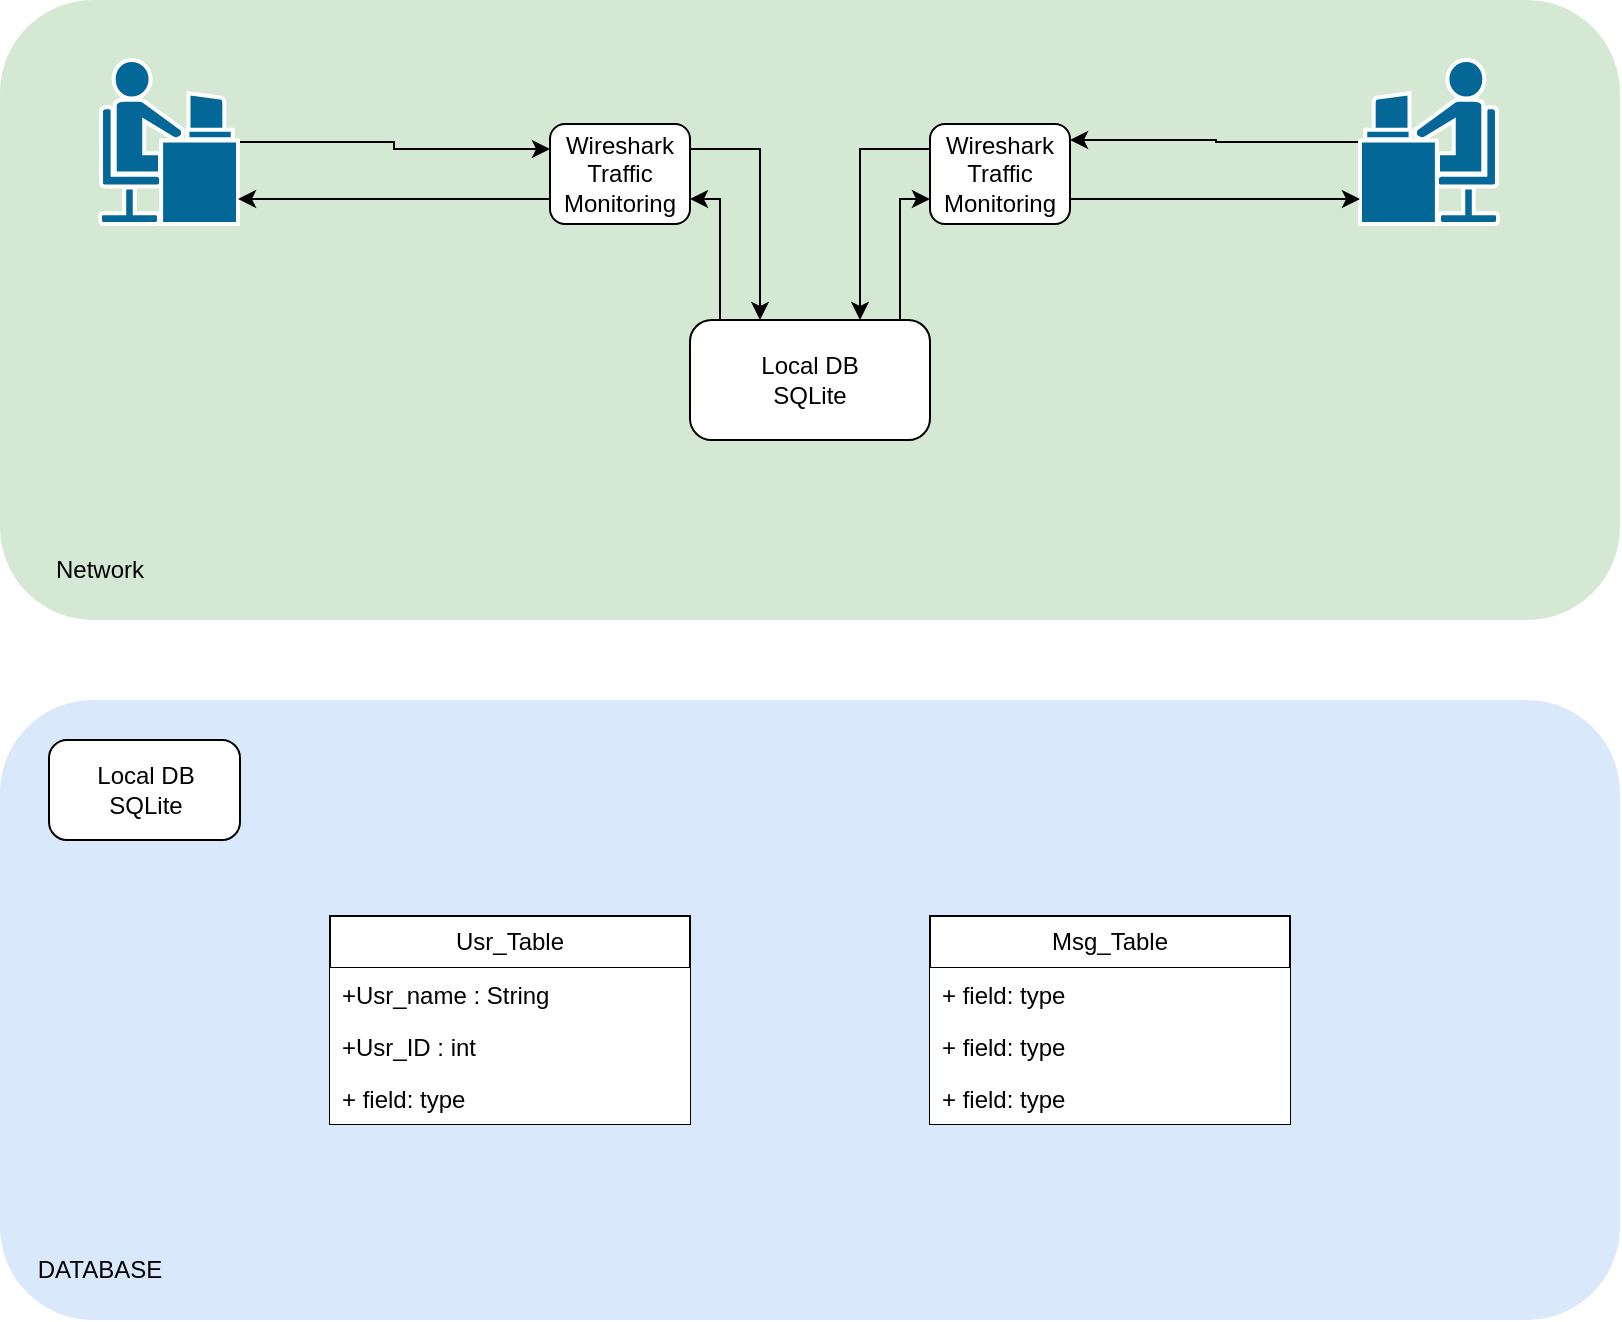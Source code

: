 <mxfile version="28.0.7">
  <diagram name="Page-1" id="tY0acgBZl7y1_lqEba-A">
    <mxGraphModel dx="1248" dy="762" grid="1" gridSize="10" guides="1" tooltips="1" connect="1" arrows="1" fold="1" page="1" pageScale="1" pageWidth="850" pageHeight="1100" math="0" shadow="0">
      <root>
        <mxCell id="0" />
        <mxCell id="1" parent="0" />
        <mxCell id="6jsAId-AfkdS_IAZTBg5-16" value="" style="rounded=1;whiteSpace=wrap;html=1;fillColor=#d5e8d4;strokeColor=none;" vertex="1" parent="1">
          <mxGeometry x="20" y="40" width="810" height="310" as="geometry" />
        </mxCell>
        <mxCell id="6jsAId-AfkdS_IAZTBg5-6" style="edgeStyle=orthogonalEdgeStyle;rounded=0;orthogonalLoop=1;jettySize=auto;html=1;exitX=1;exitY=0.5;exitDx=0;exitDy=0;exitPerimeter=0;entryX=0;entryY=0.25;entryDx=0;entryDy=0;" edge="1" parent="1" source="TKdbyDsrvAXu3UR6191E-2" target="6jsAId-AfkdS_IAZTBg5-3">
          <mxGeometry relative="1" as="geometry" />
        </mxCell>
        <mxCell id="TKdbyDsrvAXu3UR6191E-2" value="" style="shape=mxgraph.cisco.people.androgenous_person;sketch=0;html=1;pointerEvents=1;dashed=0;fillColor=#036897;strokeColor=#ffffff;strokeWidth=2;verticalLabelPosition=bottom;verticalAlign=top;align=center;outlineConnect=0;" parent="1" vertex="1">
          <mxGeometry x="70" y="70" width="69" height="82" as="geometry" />
        </mxCell>
        <mxCell id="6jsAId-AfkdS_IAZTBg5-14" style="edgeStyle=orthogonalEdgeStyle;rounded=0;orthogonalLoop=1;jettySize=auto;html=1;exitX=1;exitY=0.5;exitDx=0;exitDy=0;exitPerimeter=0;" edge="1" parent="1" source="6jsAId-AfkdS_IAZTBg5-1" target="6jsAId-AfkdS_IAZTBg5-5">
          <mxGeometry relative="1" as="geometry">
            <Array as="points">
              <mxPoint x="628" y="111" />
              <mxPoint x="628" y="110" />
            </Array>
          </mxGeometry>
        </mxCell>
        <mxCell id="6jsAId-AfkdS_IAZTBg5-1" value="" style="shape=mxgraph.cisco.people.androgenous_person;sketch=0;html=1;pointerEvents=1;dashed=0;fillColor=#036897;strokeColor=#ffffff;strokeWidth=2;verticalLabelPosition=bottom;verticalAlign=top;align=center;outlineConnect=0;flipH=1;" vertex="1" parent="1">
          <mxGeometry x="700" y="70" width="69" height="82" as="geometry" />
        </mxCell>
        <mxCell id="6jsAId-AfkdS_IAZTBg5-2" value="Local DB&lt;br&gt;SQLite" style="rounded=1;whiteSpace=wrap;html=1;arcSize=18;" vertex="1" parent="1">
          <mxGeometry x="365" y="200" width="120" height="60" as="geometry" />
        </mxCell>
        <mxCell id="6jsAId-AfkdS_IAZTBg5-10" style="edgeStyle=orthogonalEdgeStyle;rounded=0;orthogonalLoop=1;jettySize=auto;html=1;exitX=1;exitY=0.25;exitDx=0;exitDy=0;" edge="1" parent="1" source="6jsAId-AfkdS_IAZTBg5-3" target="6jsAId-AfkdS_IAZTBg5-2">
          <mxGeometry relative="1" as="geometry">
            <Array as="points">
              <mxPoint x="400" y="115" />
            </Array>
          </mxGeometry>
        </mxCell>
        <mxCell id="6jsAId-AfkdS_IAZTBg5-11" style="edgeStyle=orthogonalEdgeStyle;rounded=0;orthogonalLoop=1;jettySize=auto;html=1;exitX=1;exitY=0.75;exitDx=0;exitDy=0;startArrow=classic;startFill=1;endArrow=none;endFill=0;" edge="1" parent="1" source="6jsAId-AfkdS_IAZTBg5-3" target="6jsAId-AfkdS_IAZTBg5-2">
          <mxGeometry relative="1" as="geometry">
            <Array as="points">
              <mxPoint x="380" y="140" />
            </Array>
          </mxGeometry>
        </mxCell>
        <mxCell id="6jsAId-AfkdS_IAZTBg5-15" style="edgeStyle=orthogonalEdgeStyle;rounded=0;orthogonalLoop=1;jettySize=auto;html=1;exitX=0;exitY=0.75;exitDx=0;exitDy=0;" edge="1" parent="1" source="6jsAId-AfkdS_IAZTBg5-3" target="TKdbyDsrvAXu3UR6191E-2">
          <mxGeometry relative="1" as="geometry">
            <Array as="points">
              <mxPoint x="180" y="140" />
              <mxPoint x="180" y="140" />
            </Array>
          </mxGeometry>
        </mxCell>
        <mxCell id="6jsAId-AfkdS_IAZTBg5-3" value="Wireshark&lt;br&gt;Traffic Monitoring" style="rounded=1;whiteSpace=wrap;html=1;" vertex="1" parent="1">
          <mxGeometry x="295" y="102" width="70" height="50" as="geometry" />
        </mxCell>
        <mxCell id="6jsAId-AfkdS_IAZTBg5-9" style="edgeStyle=orthogonalEdgeStyle;rounded=0;orthogonalLoop=1;jettySize=auto;html=1;exitX=0;exitY=0.25;exitDx=0;exitDy=0;" edge="1" parent="1" source="6jsAId-AfkdS_IAZTBg5-5" target="6jsAId-AfkdS_IAZTBg5-2">
          <mxGeometry relative="1" as="geometry">
            <Array as="points">
              <mxPoint x="450" y="115" />
            </Array>
          </mxGeometry>
        </mxCell>
        <mxCell id="6jsAId-AfkdS_IAZTBg5-12" style="edgeStyle=orthogonalEdgeStyle;rounded=0;orthogonalLoop=1;jettySize=auto;html=1;exitX=0;exitY=0.75;exitDx=0;exitDy=0;startArrow=classic;startFill=1;endArrow=none;endFill=0;" edge="1" parent="1" source="6jsAId-AfkdS_IAZTBg5-5" target="6jsAId-AfkdS_IAZTBg5-2">
          <mxGeometry relative="1" as="geometry">
            <Array as="points">
              <mxPoint x="470" y="140" />
            </Array>
          </mxGeometry>
        </mxCell>
        <mxCell id="6jsAId-AfkdS_IAZTBg5-13" style="edgeStyle=orthogonalEdgeStyle;rounded=0;orthogonalLoop=1;jettySize=auto;html=1;exitX=1;exitY=0.75;exitDx=0;exitDy=0;" edge="1" parent="1" source="6jsAId-AfkdS_IAZTBg5-5" target="6jsAId-AfkdS_IAZTBg5-1">
          <mxGeometry relative="1" as="geometry">
            <Array as="points">
              <mxPoint x="670" y="140" />
              <mxPoint x="670" y="140" />
            </Array>
          </mxGeometry>
        </mxCell>
        <mxCell id="6jsAId-AfkdS_IAZTBg5-5" value="Wireshark&lt;br&gt;Traffic Monitoring" style="rounded=1;whiteSpace=wrap;html=1;" vertex="1" parent="1">
          <mxGeometry x="485" y="102" width="70" height="50" as="geometry" />
        </mxCell>
        <mxCell id="6jsAId-AfkdS_IAZTBg5-17" value="Network" style="text;html=1;align=center;verticalAlign=middle;whiteSpace=wrap;rounded=0;" vertex="1" parent="1">
          <mxGeometry x="40" y="310" width="60" height="30" as="geometry" />
        </mxCell>
        <mxCell id="6jsAId-AfkdS_IAZTBg5-18" value="" style="rounded=1;whiteSpace=wrap;html=1;fillColor=#dae8fc;strokeColor=none;" vertex="1" parent="1">
          <mxGeometry x="20" y="390" width="810" height="310" as="geometry" />
        </mxCell>
        <mxCell id="6jsAId-AfkdS_IAZTBg5-19" value="DATABASE" style="text;html=1;align=center;verticalAlign=middle;whiteSpace=wrap;rounded=0;" vertex="1" parent="1">
          <mxGeometry x="40" y="660" width="60" height="30" as="geometry" />
        </mxCell>
        <mxCell id="6jsAId-AfkdS_IAZTBg5-20" value="Local DB&lt;br&gt;SQLite" style="rounded=1;whiteSpace=wrap;html=1;arcSize=18;" vertex="1" parent="1">
          <mxGeometry x="44.5" y="410" width="95.5" height="50" as="geometry" />
        </mxCell>
        <mxCell id="6jsAId-AfkdS_IAZTBg5-29" value="Msg_Table" style="swimlane;fontStyle=0;childLayout=stackLayout;horizontal=1;startSize=26;horizontalStack=0;resizeParent=1;resizeParentMax=0;resizeLast=0;collapsible=1;marginBottom=0;whiteSpace=wrap;html=1;" vertex="1" parent="1">
          <mxGeometry x="485" y="498" width="180" height="104" as="geometry" />
        </mxCell>
        <mxCell id="6jsAId-AfkdS_IAZTBg5-30" value="+ field: type" style="text;align=left;verticalAlign=top;spacingLeft=4;spacingRight=4;overflow=hidden;rotatable=0;points=[[0,0.5],[1,0.5]];portConstraint=eastwest;whiteSpace=wrap;html=1;fillColor=default;" vertex="1" parent="6jsAId-AfkdS_IAZTBg5-29">
          <mxGeometry y="26" width="180" height="26" as="geometry" />
        </mxCell>
        <mxCell id="6jsAId-AfkdS_IAZTBg5-31" value="+ field: type" style="text;align=left;verticalAlign=top;spacingLeft=4;spacingRight=4;overflow=hidden;rotatable=0;points=[[0,0.5],[1,0.5]];portConstraint=eastwest;whiteSpace=wrap;html=1;fillColor=default;" vertex="1" parent="6jsAId-AfkdS_IAZTBg5-29">
          <mxGeometry y="52" width="180" height="26" as="geometry" />
        </mxCell>
        <mxCell id="6jsAId-AfkdS_IAZTBg5-32" value="+ field: type" style="text;align=left;verticalAlign=top;spacingLeft=4;spacingRight=4;overflow=hidden;rotatable=0;points=[[0,0.5],[1,0.5]];portConstraint=eastwest;whiteSpace=wrap;html=1;fillColor=default;" vertex="1" parent="6jsAId-AfkdS_IAZTBg5-29">
          <mxGeometry y="78" width="180" height="26" as="geometry" />
        </mxCell>
        <mxCell id="6jsAId-AfkdS_IAZTBg5-33" value="Usr_Table" style="swimlane;fontStyle=0;childLayout=stackLayout;horizontal=1;startSize=26;horizontalStack=0;resizeParent=1;resizeParentMax=0;resizeLast=0;collapsible=1;marginBottom=0;whiteSpace=wrap;html=1;" vertex="1" parent="1">
          <mxGeometry x="185" y="498" width="180" height="104" as="geometry" />
        </mxCell>
        <mxCell id="6jsAId-AfkdS_IAZTBg5-34" value="+Usr_name : String" style="text;align=left;verticalAlign=top;spacingLeft=4;spacingRight=4;overflow=hidden;rotatable=0;points=[[0,0.5],[1,0.5]];portConstraint=eastwest;whiteSpace=wrap;html=1;fillColor=default;" vertex="1" parent="6jsAId-AfkdS_IAZTBg5-33">
          <mxGeometry y="26" width="180" height="26" as="geometry" />
        </mxCell>
        <mxCell id="6jsAId-AfkdS_IAZTBg5-35" value="+Usr_ID : int" style="text;strokeColor=none;fillColor=default;align=left;verticalAlign=top;spacingLeft=4;spacingRight=4;overflow=hidden;rotatable=0;points=[[0,0.5],[1,0.5]];portConstraint=eastwest;whiteSpace=wrap;html=1;" vertex="1" parent="6jsAId-AfkdS_IAZTBg5-33">
          <mxGeometry y="52" width="180" height="26" as="geometry" />
        </mxCell>
        <mxCell id="6jsAId-AfkdS_IAZTBg5-36" value="+ field: type" style="text;strokeColor=none;fillColor=default;align=left;verticalAlign=top;spacingLeft=4;spacingRight=4;overflow=hidden;rotatable=0;points=[[0,0.5],[1,0.5]];portConstraint=eastwest;whiteSpace=wrap;html=1;" vertex="1" parent="6jsAId-AfkdS_IAZTBg5-33">
          <mxGeometry y="78" width="180" height="26" as="geometry" />
        </mxCell>
      </root>
    </mxGraphModel>
  </diagram>
</mxfile>
